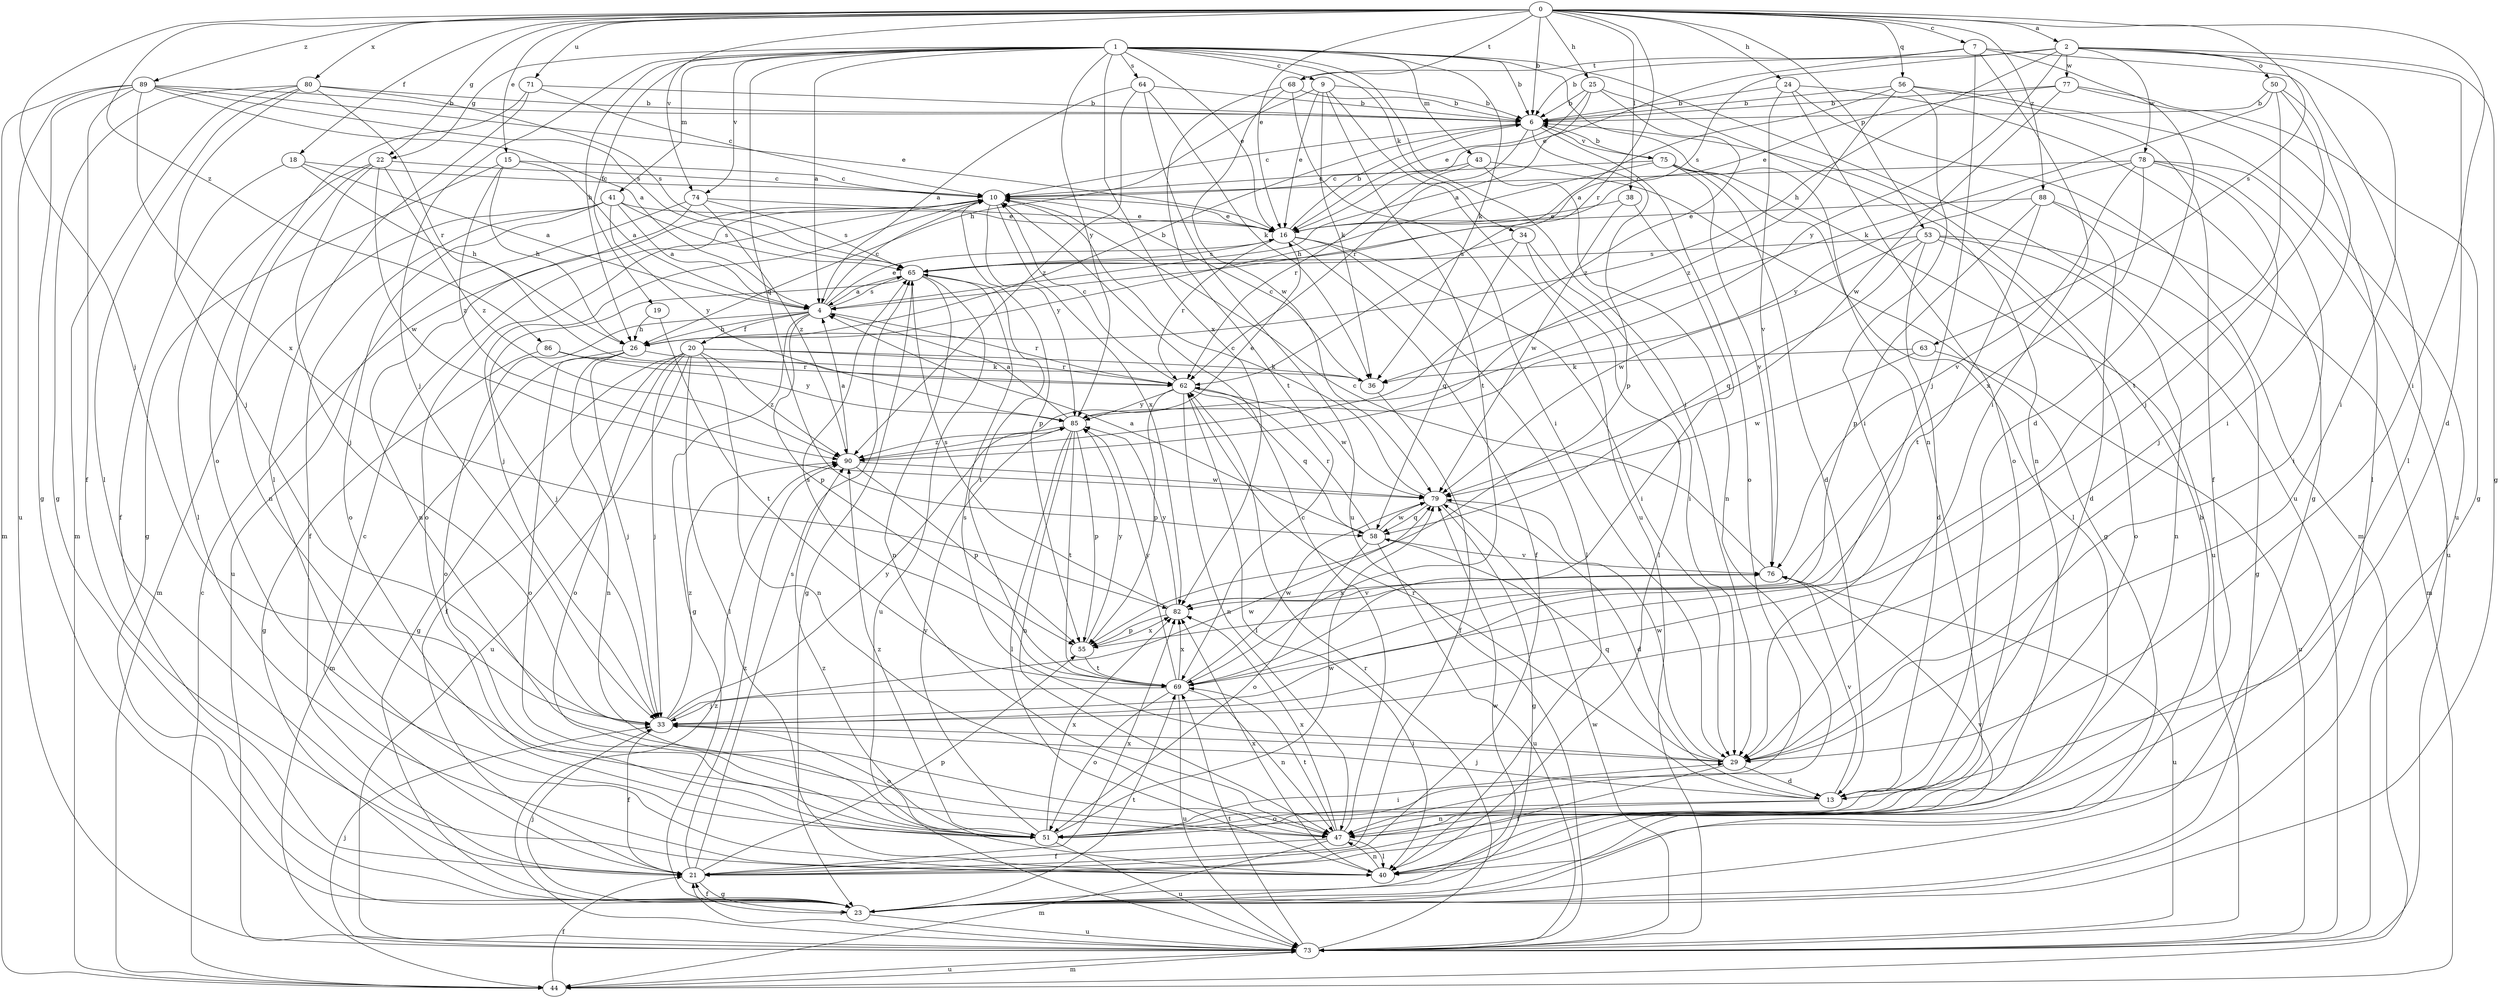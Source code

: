 strict digraph  {
0;
1;
2;
4;
6;
7;
9;
10;
13;
15;
16;
18;
19;
20;
21;
22;
23;
24;
25;
26;
29;
33;
34;
36;
38;
40;
41;
43;
44;
47;
50;
51;
53;
55;
56;
58;
62;
63;
64;
65;
68;
69;
71;
73;
74;
75;
76;
77;
78;
79;
80;
82;
85;
86;
88;
89;
90;
0 -> 2  [label=a];
0 -> 6  [label=b];
0 -> 7  [label=c];
0 -> 15  [label=e];
0 -> 16  [label=e];
0 -> 18  [label=f];
0 -> 22  [label=g];
0 -> 24  [label=h];
0 -> 25  [label=h];
0 -> 29  [label=i];
0 -> 33  [label=j];
0 -> 38  [label=l];
0 -> 53  [label=p];
0 -> 56  [label=q];
0 -> 62  [label=r];
0 -> 63  [label=s];
0 -> 68  [label=t];
0 -> 71  [label=u];
0 -> 74  [label=v];
0 -> 80  [label=x];
0 -> 86  [label=z];
0 -> 88  [label=z];
0 -> 89  [label=z];
1 -> 4  [label=a];
1 -> 6  [label=b];
1 -> 9  [label=c];
1 -> 16  [label=e];
1 -> 19  [label=f];
1 -> 22  [label=g];
1 -> 26  [label=h];
1 -> 29  [label=i];
1 -> 33  [label=j];
1 -> 34  [label=k];
1 -> 36  [label=k];
1 -> 41  [label=m];
1 -> 43  [label=m];
1 -> 47  [label=n];
1 -> 58  [label=q];
1 -> 64  [label=s];
1 -> 73  [label=u];
1 -> 74  [label=v];
1 -> 82  [label=x];
1 -> 85  [label=y];
2 -> 6  [label=b];
2 -> 13  [label=d];
2 -> 23  [label=g];
2 -> 26  [label=h];
2 -> 29  [label=i];
2 -> 50  [label=o];
2 -> 65  [label=s];
2 -> 77  [label=w];
2 -> 78  [label=w];
2 -> 85  [label=y];
4 -> 10  [label=c];
4 -> 16  [label=e];
4 -> 20  [label=f];
4 -> 23  [label=g];
4 -> 26  [label=h];
4 -> 51  [label=o];
4 -> 55  [label=p];
4 -> 62  [label=r];
4 -> 65  [label=s];
6 -> 10  [label=c];
6 -> 51  [label=o];
6 -> 55  [label=p];
6 -> 62  [label=r];
6 -> 75  [label=v];
7 -> 13  [label=d];
7 -> 16  [label=e];
7 -> 29  [label=i];
7 -> 33  [label=j];
7 -> 40  [label=l];
7 -> 68  [label=t];
9 -> 6  [label=b];
9 -> 16  [label=e];
9 -> 26  [label=h];
9 -> 36  [label=k];
9 -> 69  [label=t];
9 -> 73  [label=u];
10 -> 16  [label=e];
10 -> 33  [label=j];
10 -> 51  [label=o];
10 -> 55  [label=p];
10 -> 82  [label=x];
10 -> 85  [label=y];
13 -> 33  [label=j];
13 -> 47  [label=n];
13 -> 51  [label=o];
13 -> 62  [label=r];
13 -> 76  [label=v];
15 -> 4  [label=a];
15 -> 10  [label=c];
15 -> 23  [label=g];
15 -> 26  [label=h];
15 -> 90  [label=z];
16 -> 6  [label=b];
16 -> 21  [label=f];
16 -> 29  [label=i];
16 -> 40  [label=l];
16 -> 62  [label=r];
16 -> 65  [label=s];
18 -> 4  [label=a];
18 -> 10  [label=c];
18 -> 21  [label=f];
18 -> 26  [label=h];
19 -> 26  [label=h];
19 -> 69  [label=t];
20 -> 21  [label=f];
20 -> 23  [label=g];
20 -> 33  [label=j];
20 -> 36  [label=k];
20 -> 40  [label=l];
20 -> 47  [label=n];
20 -> 51  [label=o];
20 -> 62  [label=r];
20 -> 73  [label=u];
20 -> 90  [label=z];
21 -> 10  [label=c];
21 -> 23  [label=g];
21 -> 55  [label=p];
21 -> 65  [label=s];
21 -> 82  [label=x];
21 -> 90  [label=z];
22 -> 10  [label=c];
22 -> 33  [label=j];
22 -> 40  [label=l];
22 -> 47  [label=n];
22 -> 79  [label=w];
22 -> 90  [label=z];
23 -> 6  [label=b];
23 -> 21  [label=f];
23 -> 33  [label=j];
23 -> 69  [label=t];
23 -> 73  [label=u];
23 -> 79  [label=w];
24 -> 6  [label=b];
24 -> 23  [label=g];
24 -> 44  [label=m];
24 -> 51  [label=o];
24 -> 76  [label=v];
25 -> 4  [label=a];
25 -> 6  [label=b];
25 -> 16  [label=e];
25 -> 47  [label=n];
25 -> 90  [label=z];
26 -> 6  [label=b];
26 -> 33  [label=j];
26 -> 36  [label=k];
26 -> 44  [label=m];
26 -> 47  [label=n];
26 -> 51  [label=o];
29 -> 13  [label=d];
29 -> 21  [label=f];
29 -> 58  [label=q];
29 -> 65  [label=s];
29 -> 79  [label=w];
33 -> 21  [label=f];
33 -> 29  [label=i];
33 -> 51  [label=o];
33 -> 79  [label=w];
33 -> 85  [label=y];
33 -> 90  [label=z];
34 -> 29  [label=i];
34 -> 40  [label=l];
34 -> 58  [label=q];
34 -> 65  [label=s];
36 -> 10  [label=c];
36 -> 21  [label=f];
38 -> 16  [label=e];
38 -> 69  [label=t];
38 -> 79  [label=w];
40 -> 47  [label=n];
40 -> 76  [label=v];
40 -> 82  [label=x];
40 -> 90  [label=z];
41 -> 4  [label=a];
41 -> 16  [label=e];
41 -> 21  [label=f];
41 -> 44  [label=m];
41 -> 51  [label=o];
41 -> 65  [label=s];
41 -> 85  [label=y];
43 -> 10  [label=c];
43 -> 23  [label=g];
43 -> 47  [label=n];
43 -> 62  [label=r];
44 -> 10  [label=c];
44 -> 21  [label=f];
44 -> 73  [label=u];
47 -> 10  [label=c];
47 -> 21  [label=f];
47 -> 40  [label=l];
47 -> 44  [label=m];
47 -> 69  [label=t];
47 -> 82  [label=x];
50 -> 6  [label=b];
50 -> 29  [label=i];
50 -> 33  [label=j];
50 -> 36  [label=k];
50 -> 69  [label=t];
51 -> 29  [label=i];
51 -> 73  [label=u];
51 -> 79  [label=w];
51 -> 82  [label=x];
51 -> 85  [label=y];
51 -> 90  [label=z];
53 -> 13  [label=d];
53 -> 23  [label=g];
53 -> 47  [label=n];
53 -> 51  [label=o];
53 -> 58  [label=q];
53 -> 65  [label=s];
53 -> 79  [label=w];
55 -> 69  [label=t];
55 -> 82  [label=x];
55 -> 85  [label=y];
56 -> 4  [label=a];
56 -> 6  [label=b];
56 -> 21  [label=f];
56 -> 29  [label=i];
56 -> 73  [label=u];
56 -> 90  [label=z];
58 -> 4  [label=a];
58 -> 51  [label=o];
58 -> 62  [label=r];
58 -> 73  [label=u];
58 -> 76  [label=v];
58 -> 79  [label=w];
62 -> 10  [label=c];
62 -> 40  [label=l];
62 -> 47  [label=n];
62 -> 55  [label=p];
62 -> 58  [label=q];
62 -> 79  [label=w];
62 -> 85  [label=y];
63 -> 36  [label=k];
63 -> 73  [label=u];
63 -> 79  [label=w];
64 -> 4  [label=a];
64 -> 6  [label=b];
64 -> 36  [label=k];
64 -> 73  [label=u];
64 -> 90  [label=z];
65 -> 4  [label=a];
65 -> 23  [label=g];
65 -> 33  [label=j];
65 -> 47  [label=n];
65 -> 69  [label=t];
65 -> 73  [label=u];
68 -> 6  [label=b];
68 -> 29  [label=i];
68 -> 69  [label=t];
68 -> 79  [label=w];
69 -> 33  [label=j];
69 -> 47  [label=n];
69 -> 51  [label=o];
69 -> 65  [label=s];
69 -> 73  [label=u];
69 -> 79  [label=w];
69 -> 82  [label=x];
69 -> 85  [label=y];
71 -> 6  [label=b];
71 -> 10  [label=c];
71 -> 40  [label=l];
71 -> 51  [label=o];
73 -> 21  [label=f];
73 -> 33  [label=j];
73 -> 44  [label=m];
73 -> 62  [label=r];
73 -> 69  [label=t];
73 -> 79  [label=w];
73 -> 90  [label=z];
74 -> 16  [label=e];
74 -> 47  [label=n];
74 -> 65  [label=s];
74 -> 73  [label=u];
74 -> 90  [label=z];
75 -> 6  [label=b];
75 -> 10  [label=c];
75 -> 13  [label=d];
75 -> 26  [label=h];
75 -> 40  [label=l];
75 -> 73  [label=u];
75 -> 76  [label=v];
76 -> 10  [label=c];
76 -> 73  [label=u];
76 -> 82  [label=x];
77 -> 6  [label=b];
77 -> 16  [label=e];
77 -> 23  [label=g];
77 -> 40  [label=l];
77 -> 79  [label=w];
78 -> 10  [label=c];
78 -> 29  [label=i];
78 -> 33  [label=j];
78 -> 73  [label=u];
78 -> 76  [label=v];
78 -> 82  [label=x];
78 -> 85  [label=y];
79 -> 10  [label=c];
79 -> 13  [label=d];
79 -> 23  [label=g];
79 -> 58  [label=q];
80 -> 6  [label=b];
80 -> 23  [label=g];
80 -> 33  [label=j];
80 -> 40  [label=l];
80 -> 44  [label=m];
80 -> 62  [label=r];
80 -> 65  [label=s];
82 -> 55  [label=p];
82 -> 65  [label=s];
82 -> 76  [label=v];
82 -> 85  [label=y];
85 -> 4  [label=a];
85 -> 40  [label=l];
85 -> 47  [label=n];
85 -> 55  [label=p];
85 -> 69  [label=t];
85 -> 90  [label=z];
86 -> 23  [label=g];
86 -> 62  [label=r];
86 -> 85  [label=y];
88 -> 13  [label=d];
88 -> 16  [label=e];
88 -> 44  [label=m];
88 -> 55  [label=p];
88 -> 69  [label=t];
89 -> 4  [label=a];
89 -> 6  [label=b];
89 -> 16  [label=e];
89 -> 21  [label=f];
89 -> 23  [label=g];
89 -> 44  [label=m];
89 -> 65  [label=s];
89 -> 73  [label=u];
89 -> 82  [label=x];
90 -> 4  [label=a];
90 -> 16  [label=e];
90 -> 55  [label=p];
90 -> 79  [label=w];
}
